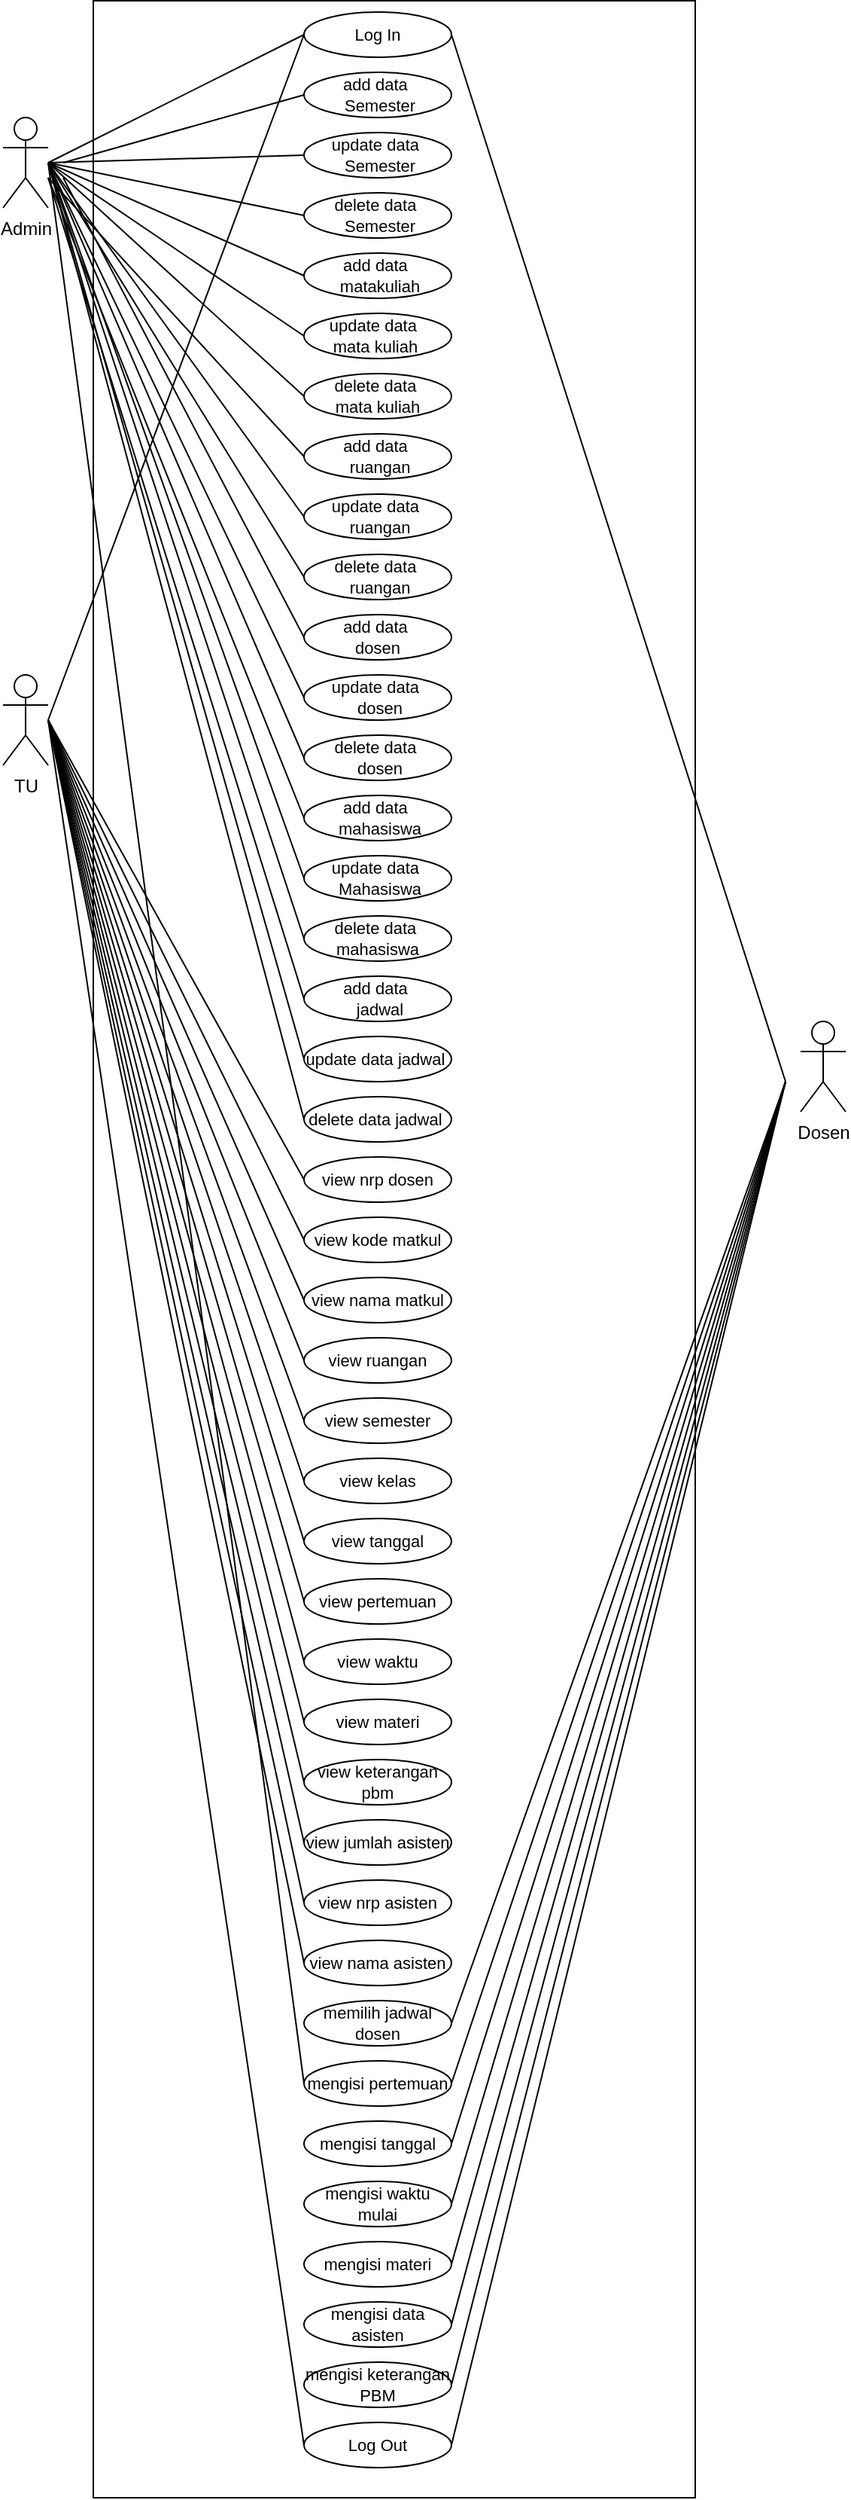 <mxfile version="20.8.5" type="device"><diagram id="Y9oVirbetVGSM8tDArbb" name="Page-1"><mxGraphModel dx="1313" dy="716" grid="1" gridSize="10" guides="1" tooltips="1" connect="1" arrows="1" fold="1" page="1" pageScale="1" pageWidth="5000" pageHeight="5000" math="0" shadow="0"><root><mxCell id="0"/><mxCell id="1" parent="0"/><mxCell id="TdTrsxY3tlVl0bmfBF6A-5" value="" style="rounded=0;whiteSpace=wrap;html=1;" parent="1" vertex="1"><mxGeometry x="90" y="2.5" width="400" height="1657.5" as="geometry"/></mxCell><mxCell id="TdTrsxY3tlVl0bmfBF6A-1" value="Admin" style="shape=umlActor;verticalLabelPosition=bottom;verticalAlign=top;html=1;outlineConnect=0;" parent="1" vertex="1"><mxGeometry x="30" y="80" width="30" height="60" as="geometry"/></mxCell><mxCell id="TdTrsxY3tlVl0bmfBF6A-2" value="TU" style="shape=umlActor;verticalLabelPosition=bottom;verticalAlign=top;html=1;outlineConnect=0;" parent="1" vertex="1"><mxGeometry x="30" y="450" width="30" height="60" as="geometry"/></mxCell><mxCell id="TdTrsxY3tlVl0bmfBF6A-3" value="Dosen" style="shape=umlActor;verticalLabelPosition=bottom;verticalAlign=top;html=1;outlineConnect=0;" parent="1" vertex="1"><mxGeometry x="560" y="680" width="30" height="60" as="geometry"/></mxCell><mxCell id="TdTrsxY3tlVl0bmfBF6A-7" value="view nrp dosen" style="ellipse;whiteSpace=wrap;html=1;fontSize=11;spacing=2;" parent="1" vertex="1"><mxGeometry x="230" y="770" width="98" height="30" as="geometry"/></mxCell><mxCell id="TdTrsxY3tlVl0bmfBF6A-8" value="" style="endArrow=none;html=1;rounded=0;entryX=0;entryY=0.5;entryDx=0;entryDy=0;" parent="1" target="NOgq2EpGvd8GbqEY2_VZ-1" edge="1"><mxGeometry width="50" height="50" relative="1" as="geometry"><mxPoint x="60" y="110" as="sourcePoint"/><mxPoint x="150" y="140" as="targetPoint"/></mxGeometry></mxCell><mxCell id="TdTrsxY3tlVl0bmfBF6A-9" value="" style="endArrow=none;html=1;rounded=0;exitX=1;exitY=0.5;exitDx=0;exitDy=0;" parent="1" source="NOgq2EpGvd8GbqEY2_VZ-1" edge="1"><mxGeometry width="50" height="50" relative="1" as="geometry"><mxPoint x="230" y="330" as="sourcePoint"/><mxPoint x="550" y="720" as="targetPoint"/></mxGeometry></mxCell><mxCell id="TdTrsxY3tlVl0bmfBF6A-10" value="" style="endArrow=none;html=1;rounded=0;entryX=0;entryY=0.5;entryDx=0;entryDy=0;" parent="1" target="NOgq2EpGvd8GbqEY2_VZ-1" edge="1"><mxGeometry width="50" height="50" relative="1" as="geometry"><mxPoint x="60" y="480" as="sourcePoint"/><mxPoint x="140" y="360" as="targetPoint"/></mxGeometry></mxCell><mxCell id="NOgq2EpGvd8GbqEY2_VZ-1" value="Log In" style="ellipse;whiteSpace=wrap;html=1;fontSize=11;spacing=2;" parent="1" vertex="1"><mxGeometry x="230" y="10" width="98" height="30" as="geometry"/></mxCell><mxCell id="NOgq2EpGvd8GbqEY2_VZ-3" value="update data&amp;nbsp;&lt;br style=&quot;font-size: 11px;&quot;&gt;&amp;nbsp;Semester" style="ellipse;whiteSpace=wrap;html=1;fontSize=11;spacing=2;" parent="1" vertex="1"><mxGeometry x="230" y="90" width="98" height="30" as="geometry"/></mxCell><mxCell id="NOgq2EpGvd8GbqEY2_VZ-4" value="delete data&amp;nbsp;&lt;br style=&quot;font-size: 11px;&quot;&gt;&amp;nbsp;Semester" style="ellipse;whiteSpace=wrap;html=1;fontSize=11;spacing=2;" parent="1" vertex="1"><mxGeometry x="230" y="130" width="98" height="30" as="geometry"/></mxCell><mxCell id="DI93W2QGSdwZhKbnWY31-1" value="update data&amp;nbsp;&amp;nbsp;&lt;br style=&quot;font-size: 11px;&quot;&gt;mata kuliah&amp;nbsp;" style="ellipse;whiteSpace=wrap;html=1;fontSize=11;spacing=2;" parent="1" vertex="1"><mxGeometry x="230" y="210" width="98" height="30" as="geometry"/></mxCell><mxCell id="DI93W2QGSdwZhKbnWY31-2" value="delete data jadwal&amp;nbsp;" style="ellipse;whiteSpace=wrap;html=1;fontSize=11;spacing=2;" parent="1" vertex="1"><mxGeometry x="230" y="730" width="98" height="30" as="geometry"/></mxCell><mxCell id="DI93W2QGSdwZhKbnWY31-3" value="delete&amp;nbsp;data&amp;nbsp;&lt;br style=&quot;font-size: 11px;&quot;&gt;&amp;nbsp;mata kuliah&amp;nbsp;" style="ellipse;whiteSpace=wrap;html=1;fontSize=11;spacing=2;" parent="1" vertex="1"><mxGeometry x="230" y="250" width="98" height="30" as="geometry"/></mxCell><mxCell id="DI93W2QGSdwZhKbnWY31-4" value="delete data&amp;nbsp;&lt;br style=&quot;font-size: 11px;&quot;&gt;&amp;nbsp;mahasiswa&amp;nbsp;" style="ellipse;whiteSpace=wrap;html=1;fontSize=11;spacing=2;" parent="1" vertex="1"><mxGeometry x="230" y="610" width="98" height="30" as="geometry"/></mxCell><mxCell id="DI93W2QGSdwZhKbnWY31-5" value="delete data&amp;nbsp;&lt;br style=&quot;font-size: 11px;&quot;&gt;&amp;nbsp;dosen" style="ellipse;whiteSpace=wrap;html=1;fontSize=11;spacing=2;" parent="1" vertex="1"><mxGeometry x="230" y="490" width="98" height="30" as="geometry"/></mxCell><mxCell id="DI93W2QGSdwZhKbnWY31-6" value="delete data&amp;nbsp;&lt;br style=&quot;font-size: 11px;&quot;&gt;&amp;nbsp;ruangan" style="ellipse;whiteSpace=wrap;html=1;fontSize=11;spacing=2;" parent="1" vertex="1"><mxGeometry x="230" y="370" width="98" height="30" as="geometry"/></mxCell><mxCell id="DI93W2QGSdwZhKbnWY31-7" value="update data&amp;nbsp;&lt;br style=&quot;font-size: 11px;&quot;&gt;&amp;nbsp;Mahasiswa" style="ellipse;whiteSpace=wrap;html=1;fontSize=11;spacing=2;" parent="1" vertex="1"><mxGeometry x="230" y="570" width="98" height="30" as="geometry"/></mxCell><mxCell id="DI93W2QGSdwZhKbnWY31-8" value="update data&amp;nbsp;&lt;br style=&quot;font-size: 11px;&quot;&gt;&amp;nbsp;ruangan" style="ellipse;whiteSpace=wrap;html=1;fontSize=11;spacing=2;" parent="1" vertex="1"><mxGeometry x="230" y="330" width="98" height="30" as="geometry"/></mxCell><mxCell id="DI93W2QGSdwZhKbnWY31-9" value="update data&amp;nbsp;&lt;br style=&quot;font-size: 11px;&quot;&gt;&amp;nbsp;dosen" style="ellipse;whiteSpace=wrap;html=1;fontSize=11;spacing=2;" parent="1" vertex="1"><mxGeometry x="230" y="450" width="98" height="30" as="geometry"/></mxCell><mxCell id="DI93W2QGSdwZhKbnWY31-10" value="update data jadwal&amp;nbsp;" style="ellipse;whiteSpace=wrap;html=1;fontSize=11;spacing=2;" parent="1" vertex="1"><mxGeometry x="230" y="690" width="98" height="30" as="geometry"/></mxCell><mxCell id="DI93W2QGSdwZhKbnWY31-11" value="" style="endArrow=none;html=1;rounded=0;entryX=0;entryY=0.5;entryDx=0;entryDy=0;" parent="1" target="DI93W2QGSdwZhKbnWY31-3" edge="1"><mxGeometry width="50" height="50" relative="1" as="geometry"><mxPoint x="60" y="110" as="sourcePoint"/><mxPoint x="230" y="105" as="targetPoint"/></mxGeometry></mxCell><mxCell id="DI93W2QGSdwZhKbnWY31-12" value="" style="endArrow=none;html=1;rounded=0;entryX=0;entryY=0.5;entryDx=0;entryDy=0;" parent="1" target="NOgq2EpGvd8GbqEY2_VZ-4" edge="1"><mxGeometry width="50" height="50" relative="1" as="geometry"><mxPoint x="60" y="110" as="sourcePoint"/><mxPoint x="240" y="115" as="targetPoint"/></mxGeometry></mxCell><mxCell id="DI93W2QGSdwZhKbnWY31-13" value="" style="endArrow=none;html=1;rounded=0;entryX=0;entryY=0.5;entryDx=0;entryDy=0;" parent="1" target="DI93W2QGSdwZhKbnWY31-8" edge="1"><mxGeometry width="50" height="50" relative="1" as="geometry"><mxPoint x="60" y="110" as="sourcePoint"/><mxPoint x="250" y="125" as="targetPoint"/></mxGeometry></mxCell><mxCell id="DI93W2QGSdwZhKbnWY31-14" value="" style="endArrow=none;html=1;rounded=0;entryX=0;entryY=0.5;entryDx=0;entryDy=0;" parent="1" target="DI93W2QGSdwZhKbnWY31-6" edge="1"><mxGeometry width="50" height="50" relative="1" as="geometry"><mxPoint x="60" y="110" as="sourcePoint"/><mxPoint x="260" y="135" as="targetPoint"/></mxGeometry></mxCell><mxCell id="DI93W2QGSdwZhKbnWY31-15" value="" style="endArrow=none;html=1;rounded=0;entryX=0;entryY=0.5;entryDx=0;entryDy=0;" parent="1" target="DI93W2QGSdwZhKbnWY31-1" edge="1"><mxGeometry width="50" height="50" relative="1" as="geometry"><mxPoint x="60" y="110" as="sourcePoint"/><mxPoint x="270" y="145" as="targetPoint"/></mxGeometry></mxCell><mxCell id="DI93W2QGSdwZhKbnWY31-16" value="" style="endArrow=none;html=1;rounded=0;entryX=0;entryY=0.5;entryDx=0;entryDy=0;" parent="1" target="NOgq2EpGvd8GbqEY2_VZ-3" edge="1"><mxGeometry width="50" height="50" relative="1" as="geometry"><mxPoint x="60" y="110" as="sourcePoint"/><mxPoint x="280" y="155" as="targetPoint"/></mxGeometry></mxCell><mxCell id="DI93W2QGSdwZhKbnWY31-17" value="" style="endArrow=none;html=1;rounded=0;entryX=0;entryY=0.5;entryDx=0;entryDy=0;" parent="1" target="DI93W2QGSdwZhKbnWY31-9" edge="1"><mxGeometry width="50" height="50" relative="1" as="geometry"><mxPoint x="60" y="110" as="sourcePoint"/><mxPoint x="290" y="165" as="targetPoint"/></mxGeometry></mxCell><mxCell id="DI93W2QGSdwZhKbnWY31-18" value="" style="endArrow=none;html=1;rounded=0;entryX=0;entryY=0.5;entryDx=0;entryDy=0;" parent="1" target="DI93W2QGSdwZhKbnWY31-5" edge="1"><mxGeometry width="50" height="50" relative="1" as="geometry"><mxPoint x="60" y="110" as="sourcePoint"/><mxPoint x="300" y="175" as="targetPoint"/></mxGeometry></mxCell><mxCell id="DI93W2QGSdwZhKbnWY31-19" value="" style="endArrow=none;html=1;rounded=0;entryX=0;entryY=0.5;entryDx=0;entryDy=0;" parent="1" target="DI93W2QGSdwZhKbnWY31-7" edge="1"><mxGeometry width="50" height="50" relative="1" as="geometry"><mxPoint x="60" y="110" as="sourcePoint"/><mxPoint x="310" y="185" as="targetPoint"/></mxGeometry></mxCell><mxCell id="DI93W2QGSdwZhKbnWY31-20" value="" style="endArrow=none;html=1;rounded=0;entryX=0;entryY=0.5;entryDx=0;entryDy=0;" parent="1" target="DI93W2QGSdwZhKbnWY31-4" edge="1"><mxGeometry width="50" height="50" relative="1" as="geometry"><mxPoint x="60" y="110" as="sourcePoint"/><mxPoint x="320" y="195" as="targetPoint"/></mxGeometry></mxCell><mxCell id="DI93W2QGSdwZhKbnWY31-21" value="" style="endArrow=none;html=1;rounded=0;entryX=0;entryY=0.5;entryDx=0;entryDy=0;" parent="1" target="DI93W2QGSdwZhKbnWY31-10" edge="1"><mxGeometry width="50" height="50" relative="1" as="geometry"><mxPoint x="60" y="110" as="sourcePoint"/><mxPoint x="330" y="205" as="targetPoint"/></mxGeometry></mxCell><mxCell id="DI93W2QGSdwZhKbnWY31-22" value="" style="endArrow=none;html=1;rounded=0;entryX=0;entryY=0.5;entryDx=0;entryDy=0;" parent="1" target="DI93W2QGSdwZhKbnWY31-2" edge="1"><mxGeometry width="50" height="50" relative="1" as="geometry"><mxPoint x="60" y="110" as="sourcePoint"/><mxPoint x="240" y="705" as="targetPoint"/></mxGeometry></mxCell><mxCell id="DI93W2QGSdwZhKbnWY31-25" value="" style="endArrow=none;html=1;rounded=0;entryX=0;entryY=0.5;entryDx=0;entryDy=0;" parent="1" target="TdTrsxY3tlVl0bmfBF6A-7" edge="1"><mxGeometry width="50" height="50" relative="1" as="geometry"><mxPoint x="60" y="480" as="sourcePoint"/><mxPoint x="240.0" y="35.0" as="targetPoint"/></mxGeometry></mxCell><mxCell id="DI93W2QGSdwZhKbnWY31-26" value="view kode matkul" style="ellipse;whiteSpace=wrap;html=1;fontSize=11;spacing=2;" parent="1" vertex="1"><mxGeometry x="230" y="810" width="98" height="30" as="geometry"/></mxCell><mxCell id="DI93W2QGSdwZhKbnWY31-27" value="view nama matkul" style="ellipse;whiteSpace=wrap;html=1;fontSize=11;spacing=2;" parent="1" vertex="1"><mxGeometry x="230" y="850" width="98" height="30" as="geometry"/></mxCell><mxCell id="DI93W2QGSdwZhKbnWY31-28" value="view materi" style="ellipse;whiteSpace=wrap;html=1;fontSize=11;spacing=2;" parent="1" vertex="1"><mxGeometry x="230" y="1130" width="98" height="30" as="geometry"/></mxCell><mxCell id="DI93W2QGSdwZhKbnWY31-29" value="view waktu" style="ellipse;whiteSpace=wrap;html=1;fontSize=11;spacing=2;" parent="1" vertex="1"><mxGeometry x="230" y="1090" width="98" height="30" as="geometry"/></mxCell><mxCell id="DI93W2QGSdwZhKbnWY31-30" value="view pertemuan" style="ellipse;whiteSpace=wrap;html=1;fontSize=11;spacing=2;" parent="1" vertex="1"><mxGeometry x="230" y="1050" width="98" height="30" as="geometry"/></mxCell><mxCell id="DI93W2QGSdwZhKbnWY31-31" value="view tanggal" style="ellipse;whiteSpace=wrap;html=1;fontSize=11;spacing=2;" parent="1" vertex="1"><mxGeometry x="230" y="1010" width="98" height="30" as="geometry"/></mxCell><mxCell id="DI93W2QGSdwZhKbnWY31-32" value="view kelas" style="ellipse;whiteSpace=wrap;html=1;fontSize=11;spacing=2;" parent="1" vertex="1"><mxGeometry x="230" y="970" width="98" height="30" as="geometry"/></mxCell><mxCell id="DI93W2QGSdwZhKbnWY31-33" value="view semester" style="ellipse;whiteSpace=wrap;html=1;fontSize=11;spacing=2;" parent="1" vertex="1"><mxGeometry x="230" y="930" width="98" height="30" as="geometry"/></mxCell><mxCell id="DI93W2QGSdwZhKbnWY31-34" value="view ruangan" style="ellipse;whiteSpace=wrap;html=1;fontSize=11;spacing=2;" parent="1" vertex="1"><mxGeometry x="230" y="890" width="98" height="30" as="geometry"/></mxCell><mxCell id="DI93W2QGSdwZhKbnWY31-35" value="view keterangan pbm" style="ellipse;whiteSpace=wrap;html=1;fontSize=11;spacing=2;" parent="1" vertex="1"><mxGeometry x="230" y="1170" width="98" height="30" as="geometry"/></mxCell><mxCell id="DI93W2QGSdwZhKbnWY31-36" value="view nama asisten" style="ellipse;whiteSpace=wrap;html=1;fontSize=11;spacing=2;" parent="1" vertex="1"><mxGeometry x="230" y="1290" width="98" height="30" as="geometry"/></mxCell><mxCell id="DI93W2QGSdwZhKbnWY31-37" value="view nrp asisten" style="ellipse;whiteSpace=wrap;html=1;fontSize=11;spacing=2;" parent="1" vertex="1"><mxGeometry x="230" y="1250" width="98" height="30" as="geometry"/></mxCell><mxCell id="DI93W2QGSdwZhKbnWY31-38" value="view jumlah asisten" style="ellipse;whiteSpace=wrap;html=1;fontSize=11;spacing=2;" parent="1" vertex="1"><mxGeometry x="230" y="1210" width="98" height="30" as="geometry"/></mxCell><mxCell id="DI93W2QGSdwZhKbnWY31-41" value="" style="endArrow=none;html=1;rounded=0;entryX=0;entryY=0.5;entryDx=0;entryDy=0;" parent="1" target="DI93W2QGSdwZhKbnWY31-26" edge="1"><mxGeometry width="50" height="50" relative="1" as="geometry"><mxPoint x="60" y="480" as="sourcePoint"/><mxPoint x="240.0" y="555.0" as="targetPoint"/></mxGeometry></mxCell><mxCell id="DI93W2QGSdwZhKbnWY31-42" value="" style="endArrow=none;html=1;rounded=0;entryX=0;entryY=0.5;entryDx=0;entryDy=0;" parent="1" target="DI93W2QGSdwZhKbnWY31-27" edge="1"><mxGeometry width="50" height="50" relative="1" as="geometry"><mxPoint x="60" y="480" as="sourcePoint"/><mxPoint x="250.0" y="565.0" as="targetPoint"/></mxGeometry></mxCell><mxCell id="DI93W2QGSdwZhKbnWY31-43" value="" style="endArrow=none;html=1;rounded=0;entryX=0;entryY=0.5;entryDx=0;entryDy=0;" parent="1" target="DI93W2QGSdwZhKbnWY31-34" edge="1"><mxGeometry width="50" height="50" relative="1" as="geometry"><mxPoint x="60" y="480" as="sourcePoint"/><mxPoint x="260.0" y="575.0" as="targetPoint"/></mxGeometry></mxCell><mxCell id="DI93W2QGSdwZhKbnWY31-44" value="" style="endArrow=none;html=1;rounded=0;entryX=0;entryY=0.5;entryDx=0;entryDy=0;" parent="1" target="DI93W2QGSdwZhKbnWY31-33" edge="1"><mxGeometry width="50" height="50" relative="1" as="geometry"><mxPoint x="60" y="480" as="sourcePoint"/><mxPoint x="270.0" y="585.0" as="targetPoint"/></mxGeometry></mxCell><mxCell id="DI93W2QGSdwZhKbnWY31-45" value="" style="endArrow=none;html=1;rounded=0;entryX=0;entryY=0.5;entryDx=0;entryDy=0;" parent="1" target="DI93W2QGSdwZhKbnWY31-32" edge="1"><mxGeometry width="50" height="50" relative="1" as="geometry"><mxPoint x="60" y="480" as="sourcePoint"/><mxPoint x="280.0" y="595.0" as="targetPoint"/></mxGeometry></mxCell><mxCell id="DI93W2QGSdwZhKbnWY31-46" value="" style="endArrow=none;html=1;rounded=0;entryX=0;entryY=0.5;entryDx=0;entryDy=0;" parent="1" target="DI93W2QGSdwZhKbnWY31-31" edge="1"><mxGeometry width="50" height="50" relative="1" as="geometry"><mxPoint x="60" y="480" as="sourcePoint"/><mxPoint x="290.0" y="605.0" as="targetPoint"/></mxGeometry></mxCell><mxCell id="DI93W2QGSdwZhKbnWY31-47" value="" style="endArrow=none;html=1;rounded=0;entryX=0;entryY=0.5;entryDx=0;entryDy=0;" parent="1" target="DI93W2QGSdwZhKbnWY31-29" edge="1"><mxGeometry width="50" height="50" relative="1" as="geometry"><mxPoint x="60" y="480" as="sourcePoint"/><mxPoint x="300.0" y="615.0" as="targetPoint"/></mxGeometry></mxCell><mxCell id="DI93W2QGSdwZhKbnWY31-48" value="" style="endArrow=none;html=1;rounded=0;entryX=0;entryY=0.5;entryDx=0;entryDy=0;" parent="1" target="DI93W2QGSdwZhKbnWY31-30" edge="1"><mxGeometry width="50" height="50" relative="1" as="geometry"><mxPoint x="60" y="480" as="sourcePoint"/><mxPoint x="310.0" y="625.0" as="targetPoint"/></mxGeometry></mxCell><mxCell id="DI93W2QGSdwZhKbnWY31-49" value="" style="endArrow=none;html=1;rounded=0;entryX=0;entryY=0.5;entryDx=0;entryDy=0;" parent="1" target="DI93W2QGSdwZhKbnWY31-28" edge="1"><mxGeometry width="50" height="50" relative="1" as="geometry"><mxPoint x="60" y="480" as="sourcePoint"/><mxPoint x="320.0" y="635.0" as="targetPoint"/></mxGeometry></mxCell><mxCell id="DI93W2QGSdwZhKbnWY31-50" value="" style="endArrow=none;html=1;rounded=0;entryX=0;entryY=0.5;entryDx=0;entryDy=0;" parent="1" target="DI93W2QGSdwZhKbnWY31-35" edge="1"><mxGeometry width="50" height="50" relative="1" as="geometry"><mxPoint x="60" y="480" as="sourcePoint"/><mxPoint x="330.0" y="645.0" as="targetPoint"/></mxGeometry></mxCell><mxCell id="DI93W2QGSdwZhKbnWY31-51" value="" style="endArrow=none;html=1;rounded=0;entryX=0;entryY=0.5;entryDx=0;entryDy=0;" parent="1" target="DI93W2QGSdwZhKbnWY31-38" edge="1"><mxGeometry width="50" height="50" relative="1" as="geometry"><mxPoint x="60" y="480" as="sourcePoint"/><mxPoint x="340.0" y="655.0" as="targetPoint"/></mxGeometry></mxCell><mxCell id="DI93W2QGSdwZhKbnWY31-52" value="" style="endArrow=none;html=1;rounded=0;entryX=0;entryY=0.5;entryDx=0;entryDy=0;" parent="1" target="DI93W2QGSdwZhKbnWY31-37" edge="1"><mxGeometry width="50" height="50" relative="1" as="geometry"><mxPoint x="60" y="480" as="sourcePoint"/><mxPoint x="350.0" y="665.0" as="targetPoint"/></mxGeometry></mxCell><mxCell id="DI93W2QGSdwZhKbnWY31-53" value="" style="endArrow=none;html=1;rounded=0;entryX=0;entryY=0.5;entryDx=0;entryDy=0;" parent="1" target="DI93W2QGSdwZhKbnWY31-36" edge="1"><mxGeometry width="50" height="50" relative="1" as="geometry"><mxPoint x="60" y="480" as="sourcePoint"/><mxPoint x="360.0" y="675.0" as="targetPoint"/></mxGeometry></mxCell><mxCell id="DI93W2QGSdwZhKbnWY31-54" value="memilih jadwal dosen" style="ellipse;whiteSpace=wrap;html=1;fontSize=11;spacing=2;" parent="1" vertex="1"><mxGeometry x="230" y="1330" width="98" height="30" as="geometry"/></mxCell><mxCell id="DI93W2QGSdwZhKbnWY31-55" value="mengisi pertemuan" style="ellipse;whiteSpace=wrap;html=1;fontSize=11;spacing=2;" parent="1" vertex="1"><mxGeometry x="230" y="1370" width="98" height="30" as="geometry"/></mxCell><mxCell id="DI93W2QGSdwZhKbnWY31-56" value="mengisi data asisten" style="ellipse;whiteSpace=wrap;html=1;fontSize=11;spacing=2;" parent="1" vertex="1"><mxGeometry x="230" y="1530" width="98" height="30" as="geometry"/></mxCell><mxCell id="DI93W2QGSdwZhKbnWY31-57" value="mengisi materi" style="ellipse;whiteSpace=wrap;html=1;fontSize=11;spacing=2;" parent="1" vertex="1"><mxGeometry x="230" y="1490" width="98" height="30" as="geometry"/></mxCell><mxCell id="DI93W2QGSdwZhKbnWY31-58" value="Log Out" style="ellipse;whiteSpace=wrap;html=1;fontSize=11;spacing=2;" parent="1" vertex="1"><mxGeometry x="230" y="1610" width="98" height="30" as="geometry"/></mxCell><mxCell id="DI93W2QGSdwZhKbnWY31-59" value="mengisi tanggal" style="ellipse;whiteSpace=wrap;html=1;fontSize=11;spacing=2;" parent="1" vertex="1"><mxGeometry x="230" y="1410" width="98" height="30" as="geometry"/></mxCell><mxCell id="DI93W2QGSdwZhKbnWY31-60" value="mengisi waktu mulai" style="ellipse;whiteSpace=wrap;html=1;fontSize=11;spacing=2;" parent="1" vertex="1"><mxGeometry x="230" y="1450" width="98" height="30" as="geometry"/></mxCell><mxCell id="DI93W2QGSdwZhKbnWY31-61" value="mengisi keterangan PBM" style="ellipse;whiteSpace=wrap;html=1;fontSize=11;spacing=2;" parent="1" vertex="1"><mxGeometry x="230" y="1570" width="98" height="30" as="geometry"/></mxCell><mxCell id="DI93W2QGSdwZhKbnWY31-62" style="edgeStyle=orthogonalEdgeStyle;rounded=0;orthogonalLoop=1;jettySize=auto;html=1;exitX=0.5;exitY=1;exitDx=0;exitDy=0;fontSize=11;spacing=2;" parent="1" source="DI93W2QGSdwZhKbnWY31-55" target="DI93W2QGSdwZhKbnWY31-55" edge="1"><mxGeometry relative="1" as="geometry"/></mxCell><mxCell id="DI93W2QGSdwZhKbnWY31-65" value="" style="endArrow=none;html=1;rounded=0;fontSize=10;exitX=1;exitY=0.5;exitDx=0;exitDy=0;" parent="1" source="DI93W2QGSdwZhKbnWY31-54" edge="1"><mxGeometry width="50" height="50" relative="1" as="geometry"><mxPoint x="450" y="800" as="sourcePoint"/><mxPoint x="550" y="720" as="targetPoint"/></mxGeometry></mxCell><mxCell id="DI93W2QGSdwZhKbnWY31-66" value="" style="endArrow=none;html=1;rounded=0;fontSize=10;exitX=1;exitY=0.5;exitDx=0;exitDy=0;" parent="1" source="DI93W2QGSdwZhKbnWY31-55" edge="1"><mxGeometry width="50" height="50" relative="1" as="geometry"><mxPoint x="460" y="810" as="sourcePoint"/><mxPoint x="550" y="720" as="targetPoint"/></mxGeometry></mxCell><mxCell id="DI93W2QGSdwZhKbnWY31-67" value="" style="endArrow=none;html=1;rounded=0;fontSize=10;exitX=1;exitY=0.5;exitDx=0;exitDy=0;" parent="1" source="DI93W2QGSdwZhKbnWY31-59" edge="1"><mxGeometry width="50" height="50" relative="1" as="geometry"><mxPoint x="470" y="820" as="sourcePoint"/><mxPoint x="550" y="720" as="targetPoint"/></mxGeometry></mxCell><mxCell id="DI93W2QGSdwZhKbnWY31-68" value="" style="endArrow=none;html=1;rounded=0;fontSize=10;exitX=1;exitY=0.5;exitDx=0;exitDy=0;" parent="1" source="DI93W2QGSdwZhKbnWY31-60" edge="1"><mxGeometry width="50" height="50" relative="1" as="geometry"><mxPoint x="480" y="830" as="sourcePoint"/><mxPoint x="550" y="720" as="targetPoint"/></mxGeometry></mxCell><mxCell id="DI93W2QGSdwZhKbnWY31-69" value="" style="endArrow=none;html=1;rounded=0;fontSize=10;exitX=1;exitY=0.5;exitDx=0;exitDy=0;" parent="1" source="DI93W2QGSdwZhKbnWY31-57" edge="1"><mxGeometry width="50" height="50" relative="1" as="geometry"><mxPoint x="490" y="840" as="sourcePoint"/><mxPoint x="550" y="720" as="targetPoint"/></mxGeometry></mxCell><mxCell id="DI93W2QGSdwZhKbnWY31-70" value="" style="endArrow=none;html=1;rounded=0;fontSize=10;exitX=1;exitY=0.5;exitDx=0;exitDy=0;" parent="1" source="DI93W2QGSdwZhKbnWY31-56" edge="1"><mxGeometry width="50" height="50" relative="1" as="geometry"><mxPoint x="500" y="850" as="sourcePoint"/><mxPoint x="550" y="720" as="targetPoint"/></mxGeometry></mxCell><mxCell id="DI93W2QGSdwZhKbnWY31-71" value="" style="endArrow=none;html=1;rounded=0;fontSize=10;exitX=1;exitY=0.5;exitDx=0;exitDy=0;" parent="1" source="DI93W2QGSdwZhKbnWY31-61" edge="1"><mxGeometry width="50" height="50" relative="1" as="geometry"><mxPoint x="510" y="860" as="sourcePoint"/><mxPoint x="550" y="720" as="targetPoint"/></mxGeometry></mxCell><mxCell id="DI93W2QGSdwZhKbnWY31-72" value="" style="endArrow=none;html=1;rounded=0;fontSize=10;exitX=1;exitY=0.5;exitDx=0;exitDy=0;" parent="1" source="DI93W2QGSdwZhKbnWY31-58" edge="1"><mxGeometry width="50" height="50" relative="1" as="geometry"><mxPoint x="520" y="870" as="sourcePoint"/><mxPoint x="550" y="720" as="targetPoint"/></mxGeometry></mxCell><mxCell id="DI93W2QGSdwZhKbnWY31-73" value="" style="endArrow=none;html=1;rounded=0;fontSize=10;entryX=0;entryY=0.5;entryDx=0;entryDy=0;" parent="1" target="DI93W2QGSdwZhKbnWY31-58" edge="1"><mxGeometry width="50" height="50" relative="1" as="geometry"><mxPoint x="60" y="480" as="sourcePoint"/><mxPoint x="630" y="800" as="targetPoint"/></mxGeometry></mxCell><mxCell id="DI93W2QGSdwZhKbnWY31-74" value="" style="endArrow=none;html=1;rounded=0;fontSize=10;" parent="1" edge="1"><mxGeometry width="50" height="50" relative="1" as="geometry"><mxPoint x="60" y="110" as="sourcePoint"/><mxPoint x="230" y="1385" as="targetPoint"/></mxGeometry></mxCell><mxCell id="Y4-rAnBe_DZap45SzO8M-1" value="add data&amp;nbsp;&lt;br style=&quot;font-size: 11px;&quot;&gt;&amp;nbsp;Semester" style="ellipse;whiteSpace=wrap;html=1;fontSize=11;spacing=2;" parent="1" vertex="1"><mxGeometry x="230" y="50" width="98" height="30" as="geometry"/></mxCell><mxCell id="Y4-rAnBe_DZap45SzO8M-2" value="add data&amp;nbsp;&lt;br style=&quot;font-size: 11px;&quot;&gt;&amp;nbsp;ruangan" style="ellipse;whiteSpace=wrap;html=1;fontSize=11;spacing=2;" parent="1" vertex="1"><mxGeometry x="230" y="290" width="98" height="30" as="geometry"/></mxCell><mxCell id="Y4-rAnBe_DZap45SzO8M-3" value="add data&amp;nbsp;&lt;br style=&quot;font-size: 11px;&quot;&gt;&amp;nbsp;matakuliah" style="ellipse;whiteSpace=wrap;html=1;fontSize=11;spacing=2;" parent="1" vertex="1"><mxGeometry x="230" y="170" width="98" height="30" as="geometry"/></mxCell><mxCell id="Y4-rAnBe_DZap45SzO8M-4" value="add data&amp;nbsp;&lt;br style=&quot;font-size: 11px;&quot;&gt;&amp;nbsp;jadwal" style="ellipse;whiteSpace=wrap;html=1;fontSize=11;spacing=2;" parent="1" vertex="1"><mxGeometry x="230" y="650" width="98" height="30" as="geometry"/></mxCell><mxCell id="Y4-rAnBe_DZap45SzO8M-5" value="add data&amp;nbsp;&lt;br style=&quot;font-size: 11px;&quot;&gt;dosen" style="ellipse;whiteSpace=wrap;html=1;fontSize=11;spacing=2;" parent="1" vertex="1"><mxGeometry x="230" y="410" width="98" height="30" as="geometry"/></mxCell><mxCell id="Y4-rAnBe_DZap45SzO8M-6" value="add data&amp;nbsp;&lt;br style=&quot;font-size: 11px;&quot;&gt;&amp;nbsp;mahasiswa" style="ellipse;whiteSpace=wrap;html=1;fontSize=11;spacing=2;" parent="1" vertex="1"><mxGeometry x="230" y="530" width="98" height="30" as="geometry"/></mxCell><mxCell id="Y4-rAnBe_DZap45SzO8M-7" value="" style="endArrow=none;html=1;rounded=0;entryX=0;entryY=0.5;entryDx=0;entryDy=0;" parent="1" target="Y4-rAnBe_DZap45SzO8M-1" edge="1"><mxGeometry width="50" height="50" relative="1" as="geometry"><mxPoint x="70" y="110" as="sourcePoint"/><mxPoint x="230" y="80" as="targetPoint"/></mxGeometry></mxCell><mxCell id="Y4-rAnBe_DZap45SzO8M-8" value="" style="endArrow=none;html=1;rounded=0;entryX=0;entryY=0.5;entryDx=0;entryDy=0;" parent="1" target="Y4-rAnBe_DZap45SzO8M-3" edge="1"><mxGeometry width="50" height="50" relative="1" as="geometry"><mxPoint x="60" y="110" as="sourcePoint"/><mxPoint x="240" y="160" as="targetPoint"/></mxGeometry></mxCell><mxCell id="Y4-rAnBe_DZap45SzO8M-9" value="" style="endArrow=none;html=1;rounded=0;entryX=0;entryY=0.5;entryDx=0;entryDy=0;" parent="1" target="Y4-rAnBe_DZap45SzO8M-2" edge="1"><mxGeometry width="50" height="50" relative="1" as="geometry"><mxPoint x="60" y="120" as="sourcePoint"/><mxPoint x="230" y="240" as="targetPoint"/></mxGeometry></mxCell><mxCell id="Y4-rAnBe_DZap45SzO8M-10" value="" style="endArrow=none;html=1;rounded=0;entryX=0;entryY=0.5;entryDx=0;entryDy=0;" parent="1" target="Y4-rAnBe_DZap45SzO8M-5" edge="1"><mxGeometry width="50" height="50" relative="1" as="geometry"><mxPoint x="70" y="120" as="sourcePoint"/><mxPoint x="180" y="420" as="targetPoint"/></mxGeometry></mxCell><mxCell id="Y4-rAnBe_DZap45SzO8M-11" value="" style="endArrow=none;html=1;rounded=0;entryX=0;entryY=0.5;entryDx=0;entryDy=0;" parent="1" target="Y4-rAnBe_DZap45SzO8M-6" edge="1"><mxGeometry width="50" height="50" relative="1" as="geometry"><mxPoint x="60" y="120" as="sourcePoint"/><mxPoint x="210" y="530" as="targetPoint"/></mxGeometry></mxCell><mxCell id="Y4-rAnBe_DZap45SzO8M-12" value="" style="endArrow=none;html=1;rounded=0;entryX=0;entryY=0.5;entryDx=0;entryDy=0;" parent="1" target="Y4-rAnBe_DZap45SzO8M-4" edge="1"><mxGeometry width="50" height="50" relative="1" as="geometry"><mxPoint x="60" y="120" as="sourcePoint"/><mxPoint x="210" y="640" as="targetPoint"/></mxGeometry></mxCell></root></mxGraphModel></diagram></mxfile>